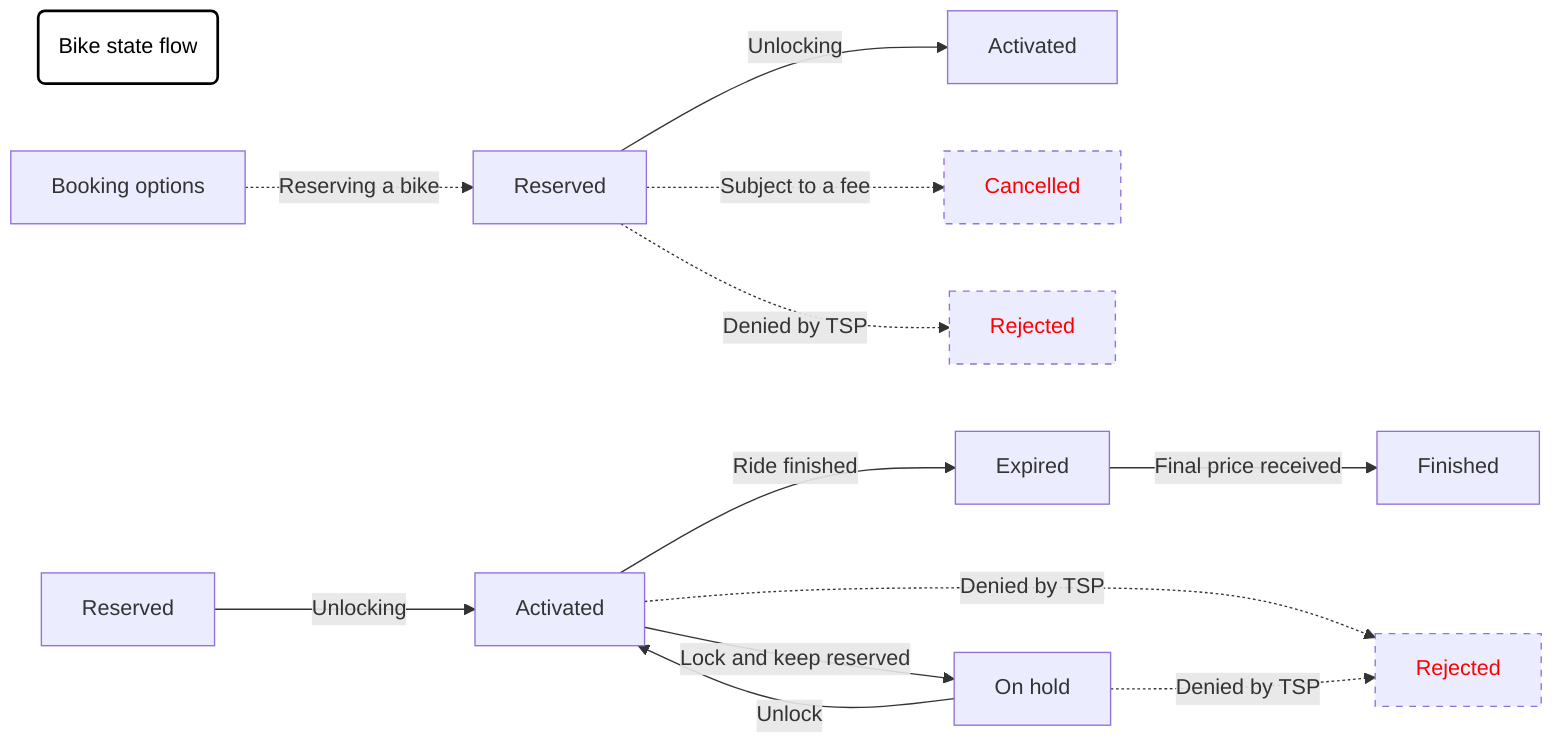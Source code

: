 graph LR
  label1(Bike state flow)
  %% MermaidJS workflow graph for Bike or E-bike TSP
  %% Use https://mermaid-js.github.io/mermaid-live-editor/ to edit
  Options[Booking options] -.->|Reserving a bike | Reserved
  Reserved -->|Unlocking| Activated2[Activated]
  Reserved -.->|Subject to a fee| Cancelled
  Reserved -.->|Denied by TSP| Rejected
  Reserved2[Reserved] -->|Unlocking| Activated
  Activated -->|Ride finished| Expired
  Activated -->|Lock and keep reserved| On_hold[On hold]
  Expired -->|Final price received| Finished
  On_hold[On hold] -->|Unlock| Activated
  Activated -.->|Denied by TSP| Rejected2[Rejected]
  On_hold[On hold] -.->|Denied by TSP| Rejected2[Rejected]
  style Cancelled color:red,stroke-dasharray: 5, 5
  style Rejected color:red,stroke-dasharray: 5, 5
  style Rejected2 color:red,stroke-dasharray: 5, 5
  style label1 stroke-width:2px,color:black,stroke:black,fill:white